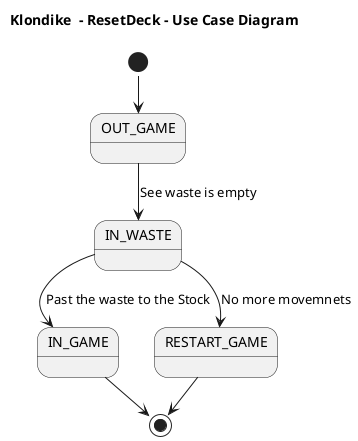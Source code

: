 @startuml UCResetDeck
!pragma layout smetana
title Klondike  - ResetDeck - Use Case Diagram

state OUT_GAME
state IN_WASTE
state IN_GAME
state RESTART_GAME

[*] --> OUT_GAME
OUT_GAME --> IN_WASTE: See waste is empty
IN_WASTE --> IN_GAME: Past the waste to the Stock
IN_WASTE --> RESTART_GAME: No more movemnets
IN_GAME --> [*]
RESTART_GAME --> [*]

@enduml
